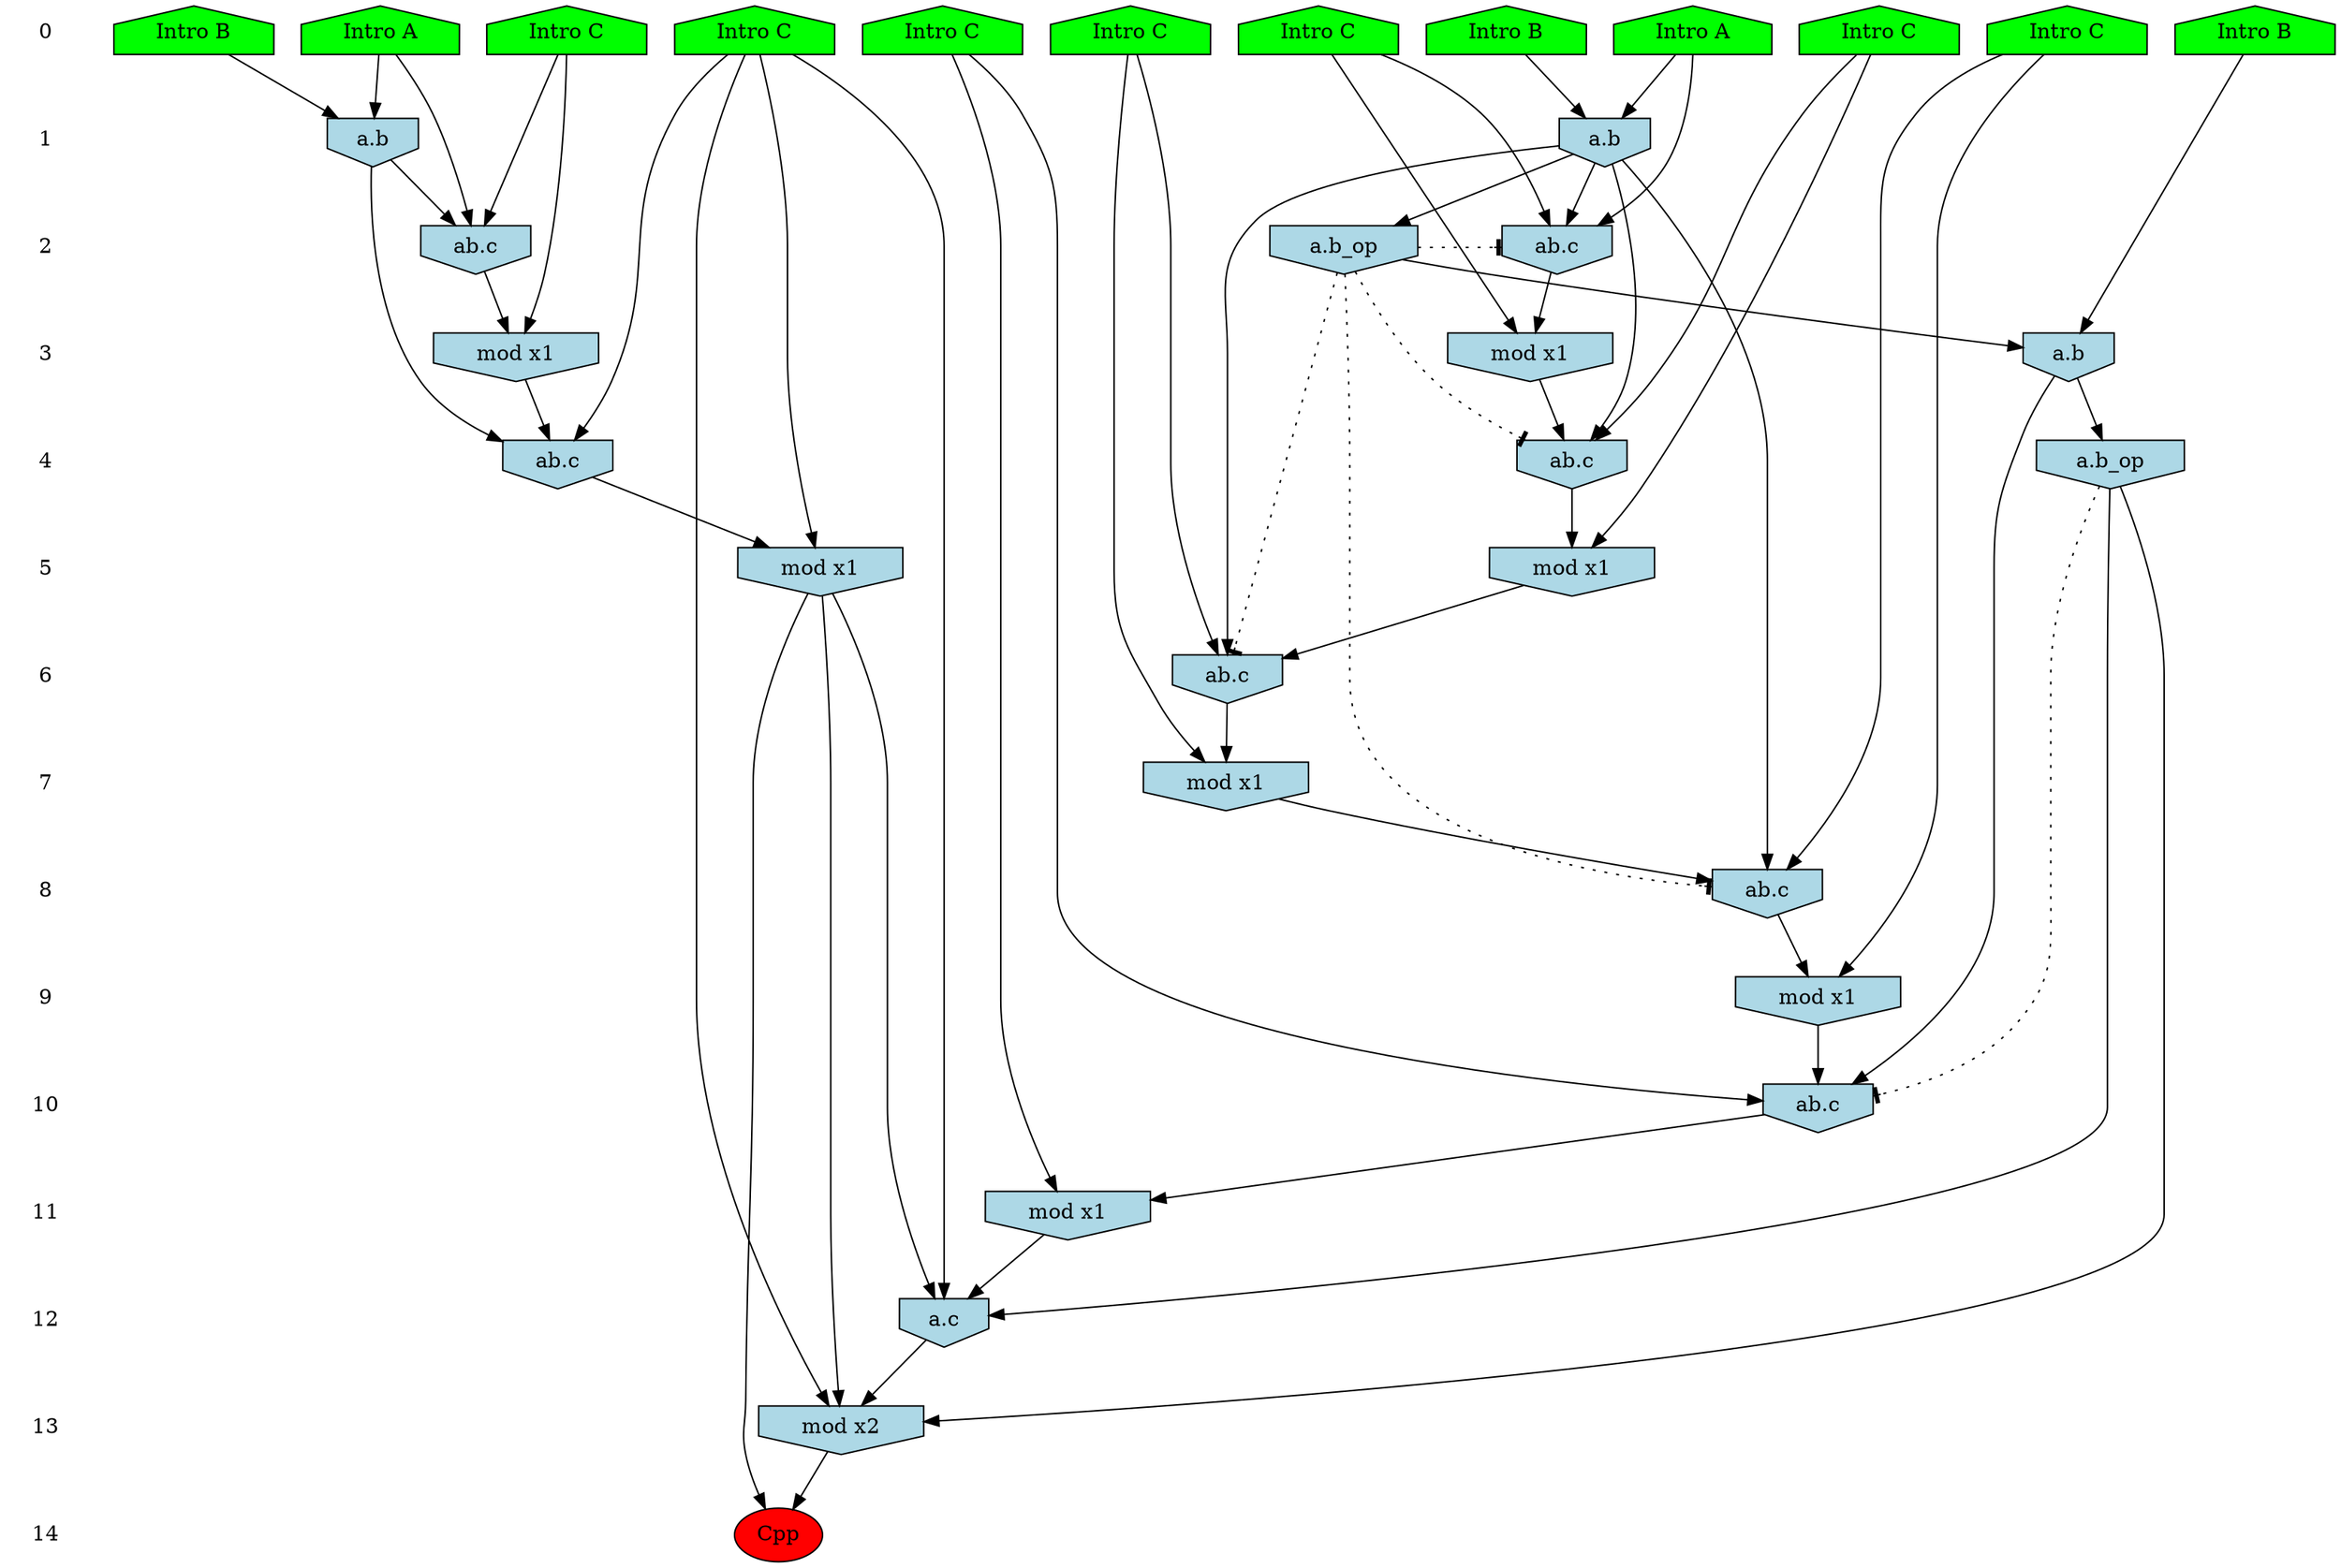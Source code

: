 /* Compression of 1 causal flows obtained in average at 1.695346E+01 t.u */
/* Compressed causal flows were: [2939] */
digraph G{
 ranksep=.5 ; 
{ rank = same ; "0" [shape=plaintext] ; node_1 [label ="Intro A", shape=house, style=filled, fillcolor=green] ;
node_2 [label ="Intro B", shape=house, style=filled, fillcolor=green] ;
node_3 [label ="Intro B", shape=house, style=filled, fillcolor=green] ;
node_4 [label ="Intro B", shape=house, style=filled, fillcolor=green] ;
node_5 [label ="Intro A", shape=house, style=filled, fillcolor=green] ;
node_6 [label ="Intro C", shape=house, style=filled, fillcolor=green] ;
node_7 [label ="Intro C", shape=house, style=filled, fillcolor=green] ;
node_8 [label ="Intro C", shape=house, style=filled, fillcolor=green] ;
node_9 [label ="Intro C", shape=house, style=filled, fillcolor=green] ;
node_10 [label ="Intro C", shape=house, style=filled, fillcolor=green] ;
node_11 [label ="Intro C", shape=house, style=filled, fillcolor=green] ;
node_12 [label ="Intro C", shape=house, style=filled, fillcolor=green] ;
}
{ rank = same ; "1" [shape=plaintext] ; node_13 [label="a.b", shape=invhouse, style=filled, fillcolor = lightblue] ;
node_19 [label="a.b", shape=invhouse, style=filled, fillcolor = lightblue] ;
}
{ rank = same ; "2" [shape=plaintext] ; node_14 [label="ab.c", shape=invhouse, style=filled, fillcolor = lightblue] ;
node_21 [label="ab.c", shape=invhouse, style=filled, fillcolor = lightblue] ;
node_26 [label="a.b_op", shape=invhouse, style=filled, fillcolor = lightblue] ;
}
{ rank = same ; "3" [shape=plaintext] ; node_15 [label="mod x1", shape=invhouse, style=filled, fillcolor = lightblue] ;
node_22 [label="mod x1", shape=invhouse, style=filled, fillcolor = lightblue] ;
node_28 [label="a.b", shape=invhouse, style=filled, fillcolor = lightblue] ;
}
{ rank = same ; "4" [shape=plaintext] ; node_16 [label="ab.c", shape=invhouse, style=filled, fillcolor = lightblue] ;
node_23 [label="ab.c", shape=invhouse, style=filled, fillcolor = lightblue] ;
node_31 [label="a.b_op", shape=invhouse, style=filled, fillcolor = lightblue] ;
}
{ rank = same ; "5" [shape=plaintext] ; node_17 [label="mod x1", shape=invhouse, style=filled, fillcolor = lightblue] ;
node_25 [label="mod x1", shape=invhouse, style=filled, fillcolor = lightblue] ;
}
{ rank = same ; "6" [shape=plaintext] ; node_18 [label="ab.c", shape=invhouse, style=filled, fillcolor = lightblue] ;
}
{ rank = same ; "7" [shape=plaintext] ; node_20 [label="mod x1", shape=invhouse, style=filled, fillcolor = lightblue] ;
}
{ rank = same ; "8" [shape=plaintext] ; node_24 [label="ab.c", shape=invhouse, style=filled, fillcolor = lightblue] ;
}
{ rank = same ; "9" [shape=plaintext] ; node_27 [label="mod x1", shape=invhouse, style=filled, fillcolor = lightblue] ;
}
{ rank = same ; "10" [shape=plaintext] ; node_29 [label="ab.c", shape=invhouse, style=filled, fillcolor = lightblue] ;
}
{ rank = same ; "11" [shape=plaintext] ; node_30 [label="mod x1", shape=invhouse, style=filled, fillcolor = lightblue] ;
}
{ rank = same ; "12" [shape=plaintext] ; node_32 [label="a.c", shape=invhouse, style=filled, fillcolor = lightblue] ;
}
{ rank = same ; "13" [shape=plaintext] ; node_33 [label="mod x2", shape=invhouse, style=filled, fillcolor = lightblue] ;
}
{ rank = same ; "14" [shape=plaintext] ; node_34 [label ="Cpp", style=filled, fillcolor=red] ;
}
"0" -> "1" [style="invis"]; 
"1" -> "2" [style="invis"]; 
"2" -> "3" [style="invis"]; 
"3" -> "4" [style="invis"]; 
"4" -> "5" [style="invis"]; 
"5" -> "6" [style="invis"]; 
"6" -> "7" [style="invis"]; 
"7" -> "8" [style="invis"]; 
"8" -> "9" [style="invis"]; 
"9" -> "10" [style="invis"]; 
"10" -> "11" [style="invis"]; 
"11" -> "12" [style="invis"]; 
"12" -> "13" [style="invis"]; 
"13" -> "14" [style="invis"]; 
node_3 -> node_13
node_5 -> node_13
node_5 -> node_14
node_11 -> node_14
node_13 -> node_14
node_11 -> node_15
node_14 -> node_15
node_6 -> node_16
node_13 -> node_16
node_15 -> node_16
node_6 -> node_17
node_16 -> node_17
node_8 -> node_18
node_13 -> node_18
node_17 -> node_18
node_1 -> node_19
node_4 -> node_19
node_8 -> node_20
node_18 -> node_20
node_1 -> node_21
node_12 -> node_21
node_19 -> node_21
node_12 -> node_22
node_21 -> node_22
node_7 -> node_23
node_19 -> node_23
node_22 -> node_23
node_9 -> node_24
node_13 -> node_24
node_20 -> node_24
node_7 -> node_25
node_23 -> node_25
node_13 -> node_26
node_9 -> node_27
node_24 -> node_27
node_2 -> node_28
node_26 -> node_28
node_10 -> node_29
node_27 -> node_29
node_28 -> node_29
node_10 -> node_30
node_29 -> node_30
node_28 -> node_31
node_7 -> node_32
node_25 -> node_32
node_30 -> node_32
node_31 -> node_32
node_7 -> node_33
node_25 -> node_33
node_31 -> node_33
node_32 -> node_33
node_25 -> node_34
node_33 -> node_34
node_26 -> node_24 [style=dotted, arrowhead = tee] 
node_26 -> node_18 [style=dotted, arrowhead = tee] 
node_26 -> node_16 [style=dotted, arrowhead = tee] 
node_26 -> node_14 [style=dotted, arrowhead = tee] 
node_31 -> node_29 [style=dotted, arrowhead = tee] 
}
/*
 Dot generation time: 0.000153
*/